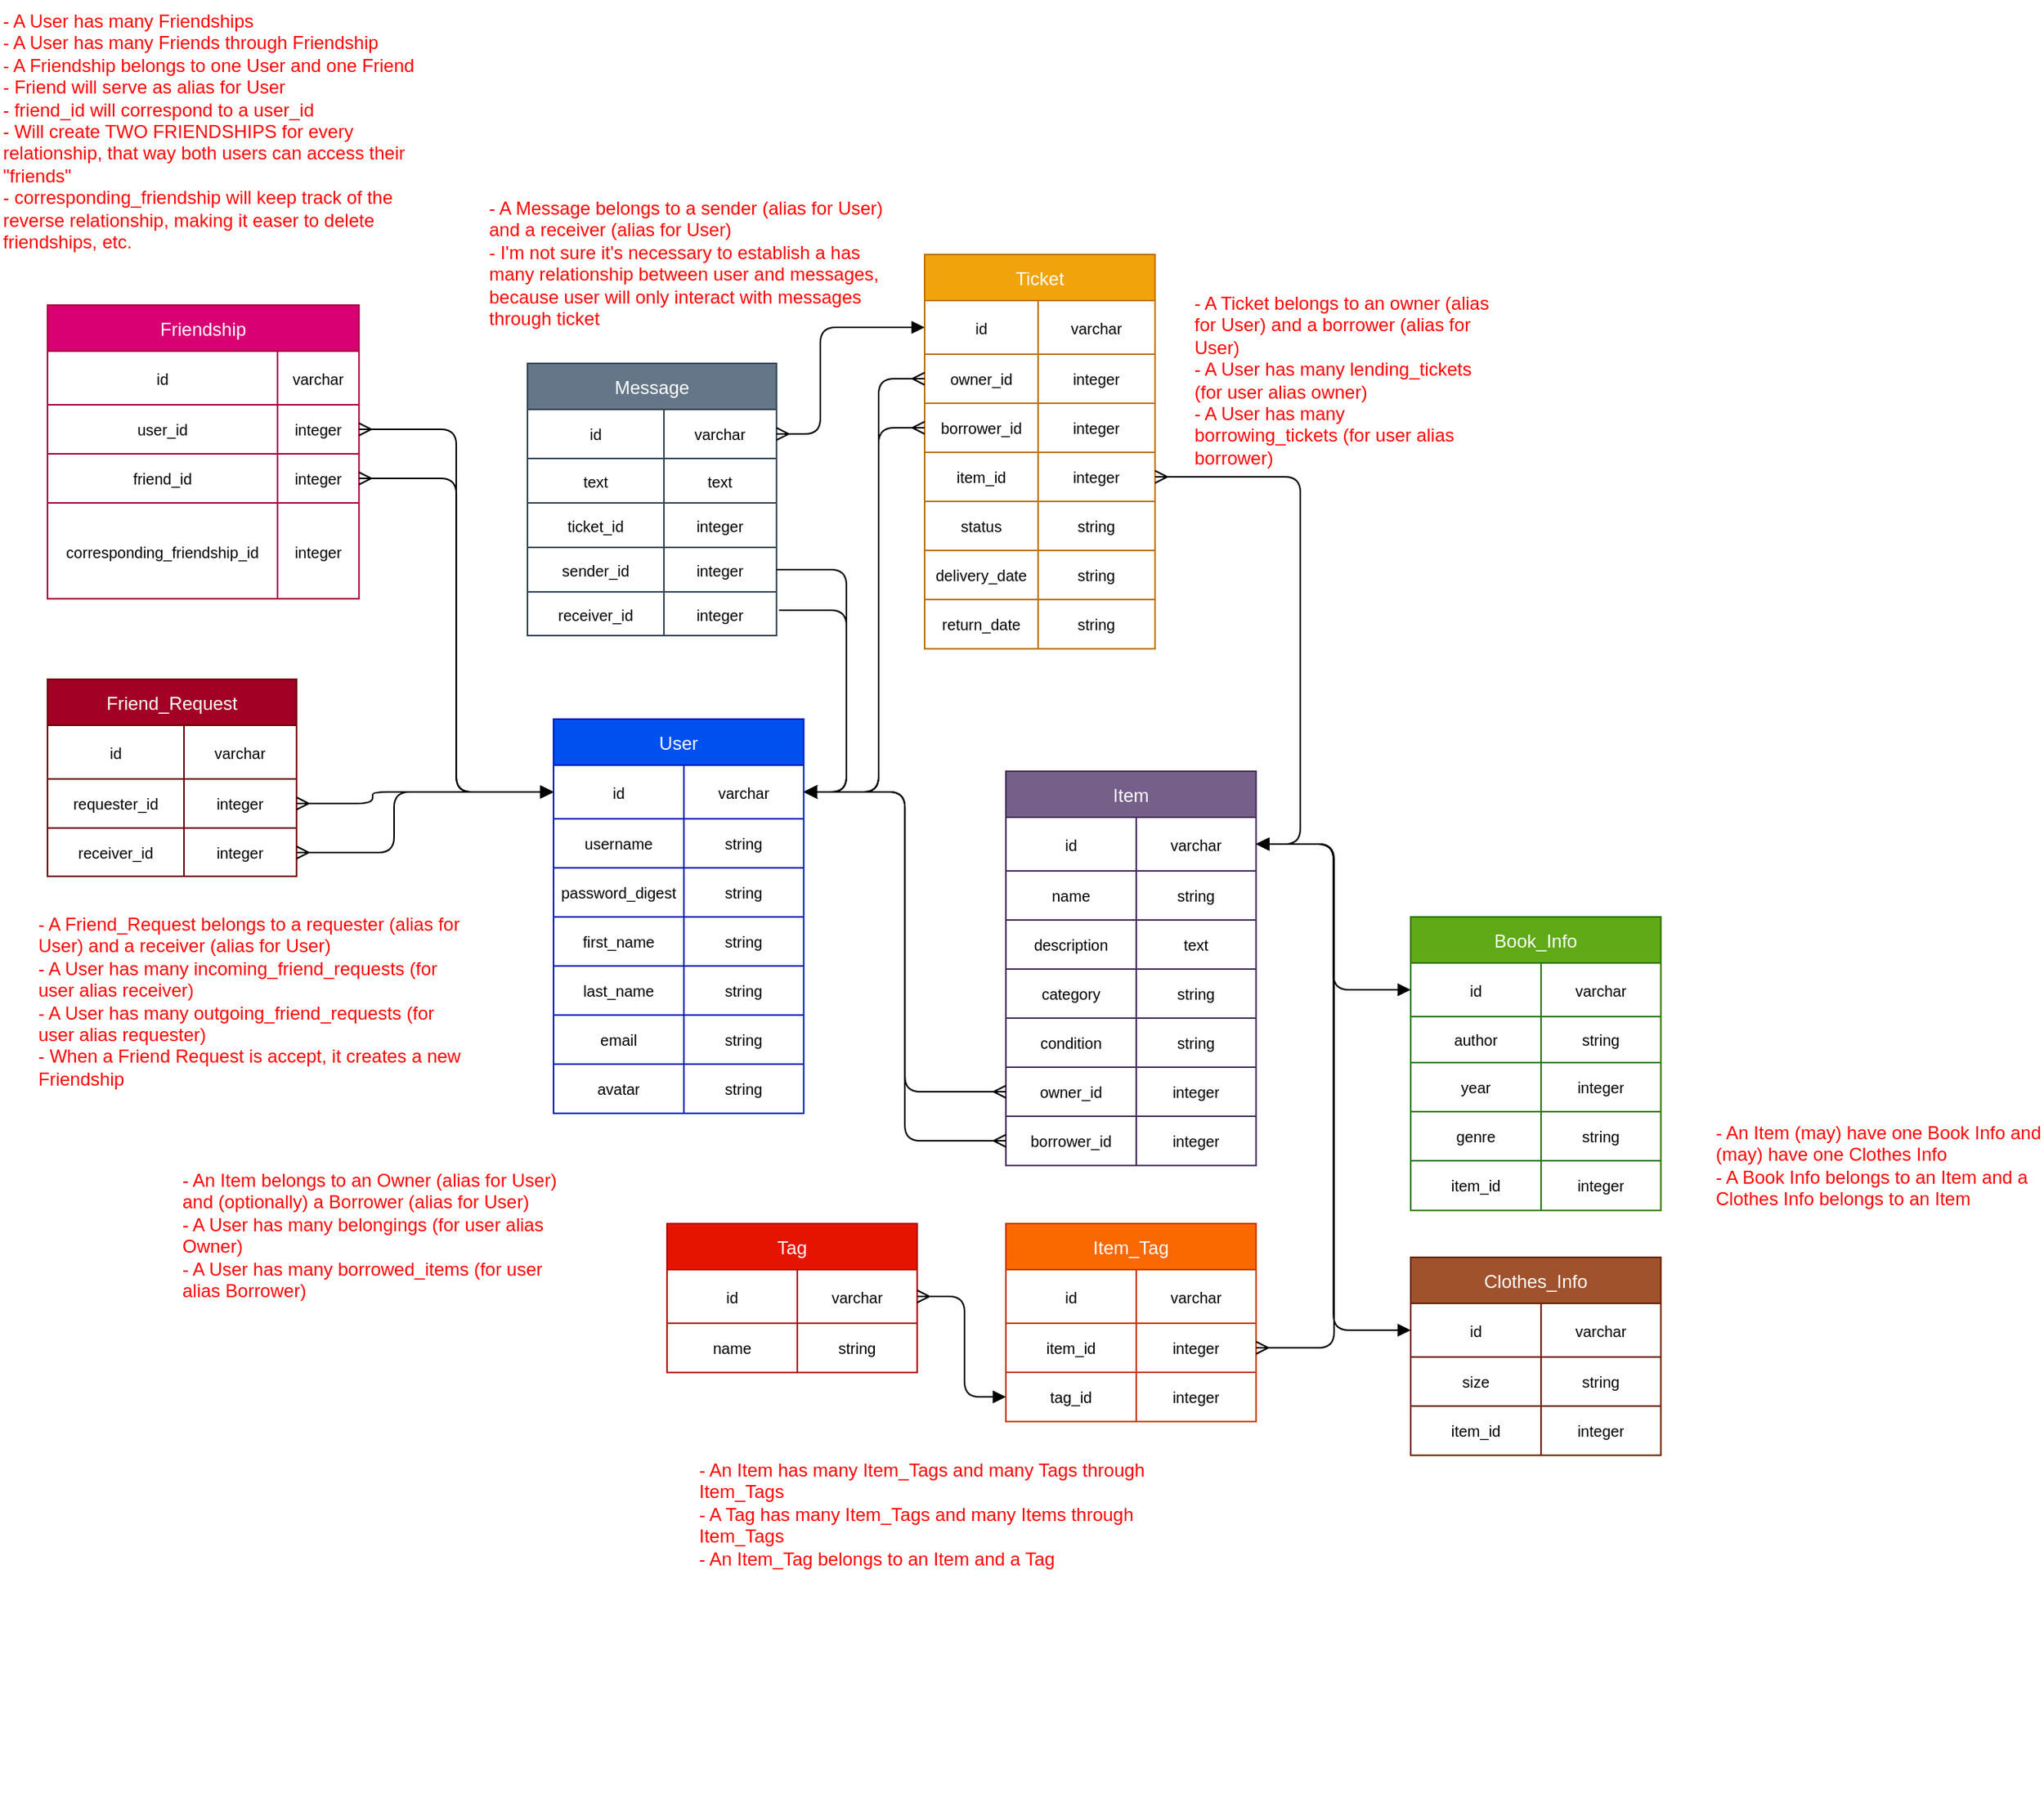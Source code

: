 <mxfile>
    <diagram id="GixmWMwX_nylo4apT2Ep" name="Page-1">
        <mxGraphModel dx="2304" dy="1340" grid="0" gridSize="10" guides="1" tooltips="1" connect="1" arrows="1" fold="1" page="0" pageScale="1" pageWidth="850" pageHeight="1100" background="#ffffff" math="0" shadow="0">
            <root>
                <mxCell id="0"/>
                <mxCell id="1" parent="0"/>
                <mxCell id="2" value="User" style="shape=table;startSize=30;container=1;collapsible=0;childLayout=tableLayout;strokeWidth=1;strokeColor=#001DBC;fillColor=#0050ef;fontColor=#ffffff;" parent="1" vertex="1">
                    <mxGeometry x="-1024" y="-136" width="163.16" height="257.139" as="geometry"/>
                </mxCell>
                <mxCell id="3" value="" style="shape=partialRectangle;collapsible=0;dropTarget=0;pointerEvents=0;fillColor=none;top=0;left=0;bottom=0;right=0;points=[[0,0.5],[1,0.5]];portConstraint=eastwest;" parent="2" vertex="1">
                    <mxGeometry y="30" width="163.16" height="35" as="geometry"/>
                </mxCell>
                <mxCell id="4" value="id" style="shape=partialRectangle;html=1;whiteSpace=wrap;connectable=0;overflow=hidden;fillColor=none;top=0;left=0;bottom=0;right=0;pointerEvents=1;fontColor=#000000;fontSize=10;" parent="3" vertex="1">
                    <mxGeometry width="85" height="35" as="geometry">
                        <mxRectangle width="85" height="35" as="alternateBounds"/>
                    </mxGeometry>
                </mxCell>
                <mxCell id="5" value="varchar" style="shape=partialRectangle;html=1;whiteSpace=wrap;connectable=0;overflow=hidden;fillColor=none;top=0;left=0;bottom=0;right=0;pointerEvents=1;fontColor=#000000;fontSize=10;" parent="3" vertex="1">
                    <mxGeometry x="85" width="78" height="35" as="geometry">
                        <mxRectangle width="78" height="35" as="alternateBounds"/>
                    </mxGeometry>
                </mxCell>
                <mxCell id="6" value="" style="shape=partialRectangle;collapsible=0;dropTarget=0;pointerEvents=0;fillColor=none;top=0;left=0;bottom=0;right=0;points=[[0,0.5],[1,0.5]];portConstraint=eastwest;" parent="2" vertex="1">
                    <mxGeometry y="65" width="163.16" height="32" as="geometry"/>
                </mxCell>
                <mxCell id="7" value="username" style="shape=partialRectangle;html=1;whiteSpace=wrap;connectable=0;overflow=hidden;fillColor=none;top=0;left=0;bottom=0;right=0;pointerEvents=1;fontSize=10;fontColor=#000000;" parent="6" vertex="1">
                    <mxGeometry width="85" height="32" as="geometry">
                        <mxRectangle width="85" height="32" as="alternateBounds"/>
                    </mxGeometry>
                </mxCell>
                <mxCell id="8" value="string" style="shape=partialRectangle;html=1;whiteSpace=wrap;connectable=0;overflow=hidden;fillColor=none;top=0;left=0;bottom=0;right=0;pointerEvents=1;fontSize=10;fontColor=#000000;" parent="6" vertex="1">
                    <mxGeometry x="85" width="78" height="32" as="geometry">
                        <mxRectangle width="78" height="32" as="alternateBounds"/>
                    </mxGeometry>
                </mxCell>
                <mxCell id="9" style="shape=partialRectangle;collapsible=0;dropTarget=0;pointerEvents=0;fillColor=none;top=0;left=0;bottom=0;right=0;points=[[0,0.5],[1,0.5]];portConstraint=eastwest;" parent="2" vertex="1">
                    <mxGeometry y="97" width="163.16" height="32" as="geometry"/>
                </mxCell>
                <mxCell id="10" value="password_digest" style="shape=partialRectangle;html=1;whiteSpace=wrap;connectable=0;overflow=hidden;fillColor=none;top=0;left=0;bottom=0;right=0;pointerEvents=1;fontSize=10;fontColor=#000000;" parent="9" vertex="1">
                    <mxGeometry width="85" height="32" as="geometry">
                        <mxRectangle width="85" height="32" as="alternateBounds"/>
                    </mxGeometry>
                </mxCell>
                <mxCell id="11" value="string" style="shape=partialRectangle;html=1;whiteSpace=wrap;connectable=0;overflow=hidden;fillColor=none;top=0;left=0;bottom=0;right=0;pointerEvents=1;fontSize=10;fontColor=#000000;" parent="9" vertex="1">
                    <mxGeometry x="85" width="78" height="32" as="geometry">
                        <mxRectangle width="78" height="32" as="alternateBounds"/>
                    </mxGeometry>
                </mxCell>
                <mxCell id="12" style="shape=partialRectangle;collapsible=0;dropTarget=0;pointerEvents=0;fillColor=none;top=0;left=0;bottom=0;right=0;points=[[0,0.5],[1,0.5]];portConstraint=eastwest;" parent="2" vertex="1">
                    <mxGeometry y="129" width="163.16" height="32" as="geometry"/>
                </mxCell>
                <mxCell id="13" value="first_name" style="shape=partialRectangle;html=1;whiteSpace=wrap;connectable=0;overflow=hidden;fillColor=none;top=0;left=0;bottom=0;right=0;pointerEvents=1;fontSize=10;fontColor=#000000;" parent="12" vertex="1">
                    <mxGeometry width="85" height="32" as="geometry">
                        <mxRectangle width="85" height="32" as="alternateBounds"/>
                    </mxGeometry>
                </mxCell>
                <mxCell id="14" value="string" style="shape=partialRectangle;html=1;whiteSpace=wrap;connectable=0;overflow=hidden;fillColor=none;top=0;left=0;bottom=0;right=0;pointerEvents=1;fontSize=10;fontColor=#000000;" parent="12" vertex="1">
                    <mxGeometry x="85" width="78" height="32" as="geometry">
                        <mxRectangle width="78" height="32" as="alternateBounds"/>
                    </mxGeometry>
                </mxCell>
                <mxCell id="15" style="shape=partialRectangle;collapsible=0;dropTarget=0;pointerEvents=0;fillColor=none;top=0;left=0;bottom=0;right=0;points=[[0,0.5],[1,0.5]];portConstraint=eastwest;" parent="2" vertex="1">
                    <mxGeometry y="161" width="163.16" height="32" as="geometry"/>
                </mxCell>
                <mxCell id="16" value="last_name" style="shape=partialRectangle;html=1;whiteSpace=wrap;connectable=0;overflow=hidden;fillColor=none;top=0;left=0;bottom=0;right=0;pointerEvents=1;fontSize=10;fontColor=#000000;" parent="15" vertex="1">
                    <mxGeometry width="85" height="32" as="geometry">
                        <mxRectangle width="85" height="32" as="alternateBounds"/>
                    </mxGeometry>
                </mxCell>
                <mxCell id="17" value="string" style="shape=partialRectangle;html=1;whiteSpace=wrap;connectable=0;overflow=hidden;fillColor=none;top=0;left=0;bottom=0;right=0;pointerEvents=1;fontSize=10;fontColor=#000000;" parent="15" vertex="1">
                    <mxGeometry x="85" width="78" height="32" as="geometry">
                        <mxRectangle width="78" height="32" as="alternateBounds"/>
                    </mxGeometry>
                </mxCell>
                <mxCell id="18" style="shape=partialRectangle;collapsible=0;dropTarget=0;pointerEvents=0;fillColor=none;top=0;left=0;bottom=0;right=0;points=[[0,0.5],[1,0.5]];portConstraint=eastwest;" parent="2" vertex="1">
                    <mxGeometry y="193" width="163.16" height="32" as="geometry"/>
                </mxCell>
                <mxCell id="19" value="email" style="shape=partialRectangle;html=1;whiteSpace=wrap;connectable=0;overflow=hidden;fillColor=none;top=0;left=0;bottom=0;right=0;pointerEvents=1;fontSize=10;fontColor=#000000;" parent="18" vertex="1">
                    <mxGeometry width="85" height="32" as="geometry">
                        <mxRectangle width="85" height="32" as="alternateBounds"/>
                    </mxGeometry>
                </mxCell>
                <mxCell id="20" value="string" style="shape=partialRectangle;html=1;whiteSpace=wrap;connectable=0;overflow=hidden;fillColor=none;top=0;left=0;bottom=0;right=0;pointerEvents=1;fontSize=10;fontColor=#000000;" parent="18" vertex="1">
                    <mxGeometry x="85" width="78" height="32" as="geometry">
                        <mxRectangle width="78" height="32" as="alternateBounds"/>
                    </mxGeometry>
                </mxCell>
                <mxCell id="21" style="shape=partialRectangle;collapsible=0;dropTarget=0;pointerEvents=0;fillColor=none;top=0;left=0;bottom=0;right=0;points=[[0,0.5],[1,0.5]];portConstraint=eastwest;" parent="2" vertex="1">
                    <mxGeometry y="225" width="163.16" height="32" as="geometry"/>
                </mxCell>
                <mxCell id="22" value="avatar" style="shape=partialRectangle;html=1;whiteSpace=wrap;connectable=0;overflow=hidden;fillColor=none;top=0;left=0;bottom=0;right=0;pointerEvents=1;fontSize=10;fontColor=#000000;" parent="21" vertex="1">
                    <mxGeometry width="85" height="32" as="geometry">
                        <mxRectangle width="85" height="32" as="alternateBounds"/>
                    </mxGeometry>
                </mxCell>
                <mxCell id="23" value="string" style="shape=partialRectangle;html=1;whiteSpace=wrap;connectable=0;overflow=hidden;fillColor=none;top=0;left=0;bottom=0;right=0;pointerEvents=1;fontSize=10;fontColor=#000000;" parent="21" vertex="1">
                    <mxGeometry x="85" width="78" height="32" as="geometry">
                        <mxRectangle width="78" height="32" as="alternateBounds"/>
                    </mxGeometry>
                </mxCell>
                <mxCell id="30" value="Friendship" style="shape=table;startSize=30;container=1;collapsible=0;childLayout=tableLayout;strokeWidth=1;strokeColor=#A50040;fillColor=#d80073;fontColor=#ffffff;" parent="1" vertex="1">
                    <mxGeometry x="-1354" y="-406" width="203.13" height="191.51" as="geometry"/>
                </mxCell>
                <mxCell id="31" value="" style="shape=partialRectangle;collapsible=0;dropTarget=0;pointerEvents=0;fillColor=none;top=0;left=0;bottom=0;right=0;points=[[0,0.5],[1,0.5]];portConstraint=eastwest;" parent="30" vertex="1">
                    <mxGeometry y="30" width="203.13" height="35" as="geometry"/>
                </mxCell>
                <mxCell id="32" value="id" style="shape=partialRectangle;html=1;whiteSpace=wrap;connectable=0;overflow=hidden;fillColor=none;top=0;left=0;bottom=0;right=0;pointerEvents=1;fontColor=#000000;fontSize=10;" parent="31" vertex="1">
                    <mxGeometry width="150" height="35" as="geometry">
                        <mxRectangle width="150" height="35" as="alternateBounds"/>
                    </mxGeometry>
                </mxCell>
                <mxCell id="33" value="varchar" style="shape=partialRectangle;html=1;whiteSpace=wrap;connectable=0;overflow=hidden;fillColor=none;top=0;left=0;bottom=0;right=0;pointerEvents=1;fontColor=#000000;fontSize=10;" parent="31" vertex="1">
                    <mxGeometry x="150" width="53" height="35" as="geometry">
                        <mxRectangle width="53" height="35" as="alternateBounds"/>
                    </mxGeometry>
                </mxCell>
                <mxCell id="34" value="" style="shape=partialRectangle;collapsible=0;dropTarget=0;pointerEvents=0;fillColor=none;top=0;left=0;bottom=0;right=0;points=[[0,0.5],[1,0.5]];portConstraint=eastwest;" parent="30" vertex="1">
                    <mxGeometry y="65" width="203.13" height="32" as="geometry"/>
                </mxCell>
                <mxCell id="35" value="user_id" style="shape=partialRectangle;html=1;whiteSpace=wrap;connectable=0;overflow=hidden;fillColor=none;top=0;left=0;bottom=0;right=0;pointerEvents=1;fontSize=10;fontColor=#000000;" parent="34" vertex="1">
                    <mxGeometry width="150" height="32" as="geometry">
                        <mxRectangle width="150" height="32" as="alternateBounds"/>
                    </mxGeometry>
                </mxCell>
                <mxCell id="36" value="integer" style="shape=partialRectangle;html=1;whiteSpace=wrap;connectable=0;overflow=hidden;fillColor=none;top=0;left=0;bottom=0;right=0;pointerEvents=1;fontSize=10;fontColor=#000000;" parent="34" vertex="1">
                    <mxGeometry x="150" width="53" height="32" as="geometry">
                        <mxRectangle width="53" height="32" as="alternateBounds"/>
                    </mxGeometry>
                </mxCell>
                <mxCell id="37" style="shape=partialRectangle;collapsible=0;dropTarget=0;pointerEvents=0;fillColor=none;top=0;left=0;bottom=0;right=0;points=[[0,0.5],[1,0.5]];portConstraint=eastwest;" parent="30" vertex="1">
                    <mxGeometry y="97" width="203.13" height="32" as="geometry"/>
                </mxCell>
                <mxCell id="38" value="friend_id" style="shape=partialRectangle;html=1;whiteSpace=wrap;connectable=0;overflow=hidden;fillColor=none;top=0;left=0;bottom=0;right=0;pointerEvents=1;fontSize=10;fontColor=#000000;" parent="37" vertex="1">
                    <mxGeometry width="150" height="32" as="geometry">
                        <mxRectangle width="150" height="32" as="alternateBounds"/>
                    </mxGeometry>
                </mxCell>
                <mxCell id="39" value="integer" style="shape=partialRectangle;html=1;whiteSpace=wrap;connectable=0;overflow=hidden;fillColor=none;top=0;left=0;bottom=0;right=0;pointerEvents=1;fontSize=10;fontColor=#000000;" parent="37" vertex="1">
                    <mxGeometry x="150" width="53" height="32" as="geometry">
                        <mxRectangle width="53" height="32" as="alternateBounds"/>
                    </mxGeometry>
                </mxCell>
                <mxCell id="40" style="shape=partialRectangle;collapsible=0;dropTarget=0;pointerEvents=0;fillColor=none;top=0;left=0;bottom=0;right=0;points=[[0,0.5],[1,0.5]];portConstraint=eastwest;" parent="30" vertex="1">
                    <mxGeometry y="129" width="203.13" height="63" as="geometry"/>
                </mxCell>
                <mxCell id="41" value="corresponding_friendship_id" style="shape=partialRectangle;html=1;whiteSpace=wrap;connectable=0;overflow=hidden;fillColor=none;top=0;left=0;bottom=0;right=0;pointerEvents=1;fontSize=10;fontColor=#000000;" parent="40" vertex="1">
                    <mxGeometry width="150" height="63" as="geometry">
                        <mxRectangle width="150" height="63" as="alternateBounds"/>
                    </mxGeometry>
                </mxCell>
                <mxCell id="42" value="integer" style="shape=partialRectangle;html=1;whiteSpace=wrap;connectable=0;overflow=hidden;fillColor=none;top=0;left=0;bottom=0;right=0;pointerEvents=1;fontSize=10;fontColor=#000000;" parent="40" vertex="1">
                    <mxGeometry x="150" width="53" height="63" as="geometry">
                        <mxRectangle width="53" height="63" as="alternateBounds"/>
                    </mxGeometry>
                </mxCell>
                <mxCell id="52" style="edgeStyle=orthogonalEdgeStyle;html=1;exitX=0;exitY=0.5;exitDx=0;exitDy=0;entryX=1;entryY=0.5;entryDx=0;entryDy=0;strokeColor=#000000;startArrow=block;startFill=1;endArrow=ERmany;endFill=0;" parent="1" source="3" target="34" edge="1">
                    <mxGeometry relative="1" as="geometry"/>
                </mxCell>
                <mxCell id="53" style="edgeStyle=orthogonalEdgeStyle;html=1;exitX=0;exitY=0.5;exitDx=0;exitDy=0;entryX=1;entryY=0.5;entryDx=0;entryDy=0;startArrow=block;startFill=1;endArrow=ERmany;endFill=0;strokeColor=#000000;" parent="1" source="3" target="37" edge="1">
                    <mxGeometry relative="1" as="geometry"/>
                </mxCell>
                <mxCell id="55" value="- A User has many Friendships&lt;br&gt;- A User has many Friends through Friendship&lt;br&gt;- A Friendship belongs to one User and one Friend&lt;br&gt;- Friend will serve as alias for User&lt;br&gt;- friend_id will correspond to a user_id&lt;br&gt;- Will create TWO FRIENDSHIPS for every relationship, that way both users can access their &quot;friends&quot;&lt;br&gt;- corresponding_friendship will keep track of the reverse relationship, making it easer to delete friendships, etc." style="text;html=1;strokeColor=none;fillColor=none;align=left;verticalAlign=top;whiteSpace=wrap;rounded=0;fontColor=#FF0000;" parent="1" vertex="1">
                    <mxGeometry x="-1385" y="-605" width="284" height="186.75" as="geometry"/>
                </mxCell>
                <mxCell id="56" value="Friend_Request" style="shape=table;startSize=30;container=1;collapsible=0;childLayout=tableLayout;strokeWidth=1;strokeColor=#6F0000;fillColor=#a20025;fontColor=#ffffff;" parent="1" vertex="1">
                    <mxGeometry x="-1354" y="-162" width="162.391" height="128.51" as="geometry"/>
                </mxCell>
                <mxCell id="57" value="" style="shape=partialRectangle;collapsible=0;dropTarget=0;pointerEvents=0;fillColor=none;top=0;left=0;bottom=0;right=0;points=[[0,0.5],[1,0.5]];portConstraint=eastwest;" parent="56" vertex="1">
                    <mxGeometry y="30" width="162.391" height="35" as="geometry"/>
                </mxCell>
                <mxCell id="58" value="id" style="shape=partialRectangle;html=1;whiteSpace=wrap;connectable=0;overflow=hidden;fillColor=none;top=0;left=0;bottom=0;right=0;pointerEvents=1;fontColor=#000000;fontSize=10;" parent="57" vertex="1">
                    <mxGeometry width="89" height="35" as="geometry">
                        <mxRectangle width="89" height="35" as="alternateBounds"/>
                    </mxGeometry>
                </mxCell>
                <mxCell id="59" value="varchar" style="shape=partialRectangle;html=1;whiteSpace=wrap;connectable=0;overflow=hidden;fillColor=none;top=0;left=0;bottom=0;right=0;pointerEvents=1;fontColor=#000000;fontSize=10;" parent="57" vertex="1">
                    <mxGeometry x="89" width="73" height="35" as="geometry">
                        <mxRectangle width="73" height="35" as="alternateBounds"/>
                    </mxGeometry>
                </mxCell>
                <mxCell id="60" value="" style="shape=partialRectangle;collapsible=0;dropTarget=0;pointerEvents=0;fillColor=none;top=0;left=0;bottom=0;right=0;points=[[0,0.5],[1,0.5]];portConstraint=eastwest;" parent="56" vertex="1">
                    <mxGeometry y="65" width="162.391" height="32" as="geometry"/>
                </mxCell>
                <mxCell id="61" value="requester_id" style="shape=partialRectangle;html=1;whiteSpace=wrap;connectable=0;overflow=hidden;fillColor=none;top=0;left=0;bottom=0;right=0;pointerEvents=1;fontSize=10;fontColor=#000000;" parent="60" vertex="1">
                    <mxGeometry width="89" height="32" as="geometry">
                        <mxRectangle width="89" height="32" as="alternateBounds"/>
                    </mxGeometry>
                </mxCell>
                <mxCell id="62" value="integer" style="shape=partialRectangle;html=1;whiteSpace=wrap;connectable=0;overflow=hidden;fillColor=none;top=0;left=0;bottom=0;right=0;pointerEvents=1;fontSize=10;fontColor=#000000;" parent="60" vertex="1">
                    <mxGeometry x="89" width="73" height="32" as="geometry">
                        <mxRectangle width="73" height="32" as="alternateBounds"/>
                    </mxGeometry>
                </mxCell>
                <mxCell id="63" style="shape=partialRectangle;collapsible=0;dropTarget=0;pointerEvents=0;fillColor=none;top=0;left=0;bottom=0;right=0;points=[[0,0.5],[1,0.5]];portConstraint=eastwest;" parent="56" vertex="1">
                    <mxGeometry y="97" width="162.391" height="32" as="geometry"/>
                </mxCell>
                <mxCell id="64" value="receiver_id" style="shape=partialRectangle;html=1;whiteSpace=wrap;connectable=0;overflow=hidden;fillColor=none;top=0;left=0;bottom=0;right=0;pointerEvents=1;fontSize=10;fontColor=#000000;" parent="63" vertex="1">
                    <mxGeometry width="89" height="32" as="geometry">
                        <mxRectangle width="89" height="32" as="alternateBounds"/>
                    </mxGeometry>
                </mxCell>
                <mxCell id="65" value="integer" style="shape=partialRectangle;html=1;whiteSpace=wrap;connectable=0;overflow=hidden;fillColor=none;top=0;left=0;bottom=0;right=0;pointerEvents=1;fontSize=10;fontColor=#000000;" parent="63" vertex="1">
                    <mxGeometry x="89" width="73" height="32" as="geometry">
                        <mxRectangle width="73" height="32" as="alternateBounds"/>
                    </mxGeometry>
                </mxCell>
                <mxCell id="75" style="edgeStyle=orthogonalEdgeStyle;html=1;exitX=1;exitY=0.5;exitDx=0;exitDy=0;entryX=0;entryY=0.5;entryDx=0;entryDy=0;strokeColor=#000000;endArrow=block;endFill=1;startArrow=ERmany;startFill=0;" parent="1" source="60" target="3" edge="1">
                    <mxGeometry relative="1" as="geometry">
                        <Array as="points">
                            <mxPoint x="-1142" y="-81"/>
                            <mxPoint x="-1142" y="-88"/>
                        </Array>
                    </mxGeometry>
                </mxCell>
                <mxCell id="76" style="edgeStyle=orthogonalEdgeStyle;html=1;exitX=1;exitY=0.5;exitDx=0;exitDy=0;entryX=0;entryY=0.5;entryDx=0;entryDy=0;startArrow=ERmany;startFill=0;endArrow=block;endFill=1;strokeColor=#000000;" parent="1" source="63" target="3" edge="1">
                    <mxGeometry relative="1" as="geometry">
                        <Array as="points">
                            <mxPoint x="-1128" y="-49"/>
                            <mxPoint x="-1128" y="-88"/>
                        </Array>
                    </mxGeometry>
                </mxCell>
                <mxCell id="77" value="- A Friend_Request belongs to a requester (alias for User) and a receiver (alias for User)&lt;br&gt;- A User has many incoming_friend_requests (for user alias receiver)&lt;br&gt;- A User has many outgoing_friend_requests (for user alias requester)&lt;br&gt;- When a Friend Request is accept, it creates a new Friendship" style="text;html=1;strokeColor=none;fillColor=none;align=left;verticalAlign=top;whiteSpace=wrap;rounded=0;fontColor=#FF0000;" parent="1" vertex="1">
                    <mxGeometry x="-1362" y="-16" width="284" height="132" as="geometry"/>
                </mxCell>
                <mxCell id="78" value="Item" style="shape=table;startSize=30;container=1;collapsible=0;childLayout=tableLayout;strokeWidth=1;strokeColor=#432D57;fillColor=#76608a;fontColor=#ffffff;" parent="1" vertex="1">
                    <mxGeometry x="-729" y="-102" width="163.16" height="257.139" as="geometry"/>
                </mxCell>
                <mxCell id="79" value="" style="shape=partialRectangle;collapsible=0;dropTarget=0;pointerEvents=0;fillColor=none;top=0;left=0;bottom=0;right=0;points=[[0,0.5],[1,0.5]];portConstraint=eastwest;" parent="78" vertex="1">
                    <mxGeometry y="30" width="163.16" height="35" as="geometry"/>
                </mxCell>
                <mxCell id="80" value="id" style="shape=partialRectangle;html=1;whiteSpace=wrap;connectable=0;overflow=hidden;fillColor=none;top=0;left=0;bottom=0;right=0;pointerEvents=1;fontColor=#000000;fontSize=10;" parent="79" vertex="1">
                    <mxGeometry width="85" height="35" as="geometry">
                        <mxRectangle width="85" height="35" as="alternateBounds"/>
                    </mxGeometry>
                </mxCell>
                <mxCell id="81" value="varchar" style="shape=partialRectangle;html=1;whiteSpace=wrap;connectable=0;overflow=hidden;fillColor=none;top=0;left=0;bottom=0;right=0;pointerEvents=1;fontColor=#000000;fontSize=10;" parent="79" vertex="1">
                    <mxGeometry x="85" width="78" height="35" as="geometry">
                        <mxRectangle width="78" height="35" as="alternateBounds"/>
                    </mxGeometry>
                </mxCell>
                <mxCell id="82" value="" style="shape=partialRectangle;collapsible=0;dropTarget=0;pointerEvents=0;fillColor=none;top=0;left=0;bottom=0;right=0;points=[[0,0.5],[1,0.5]];portConstraint=eastwest;" parent="78" vertex="1">
                    <mxGeometry y="65" width="163.16" height="32" as="geometry"/>
                </mxCell>
                <mxCell id="83" value="name" style="shape=partialRectangle;html=1;whiteSpace=wrap;connectable=0;overflow=hidden;fillColor=none;top=0;left=0;bottom=0;right=0;pointerEvents=1;fontSize=10;fontColor=#000000;" parent="82" vertex="1">
                    <mxGeometry width="85" height="32" as="geometry">
                        <mxRectangle width="85" height="32" as="alternateBounds"/>
                    </mxGeometry>
                </mxCell>
                <mxCell id="84" value="string" style="shape=partialRectangle;html=1;whiteSpace=wrap;connectable=0;overflow=hidden;fillColor=none;top=0;left=0;bottom=0;right=0;pointerEvents=1;fontSize=10;fontColor=#000000;" parent="82" vertex="1">
                    <mxGeometry x="85" width="78" height="32" as="geometry">
                        <mxRectangle width="78" height="32" as="alternateBounds"/>
                    </mxGeometry>
                </mxCell>
                <mxCell id="85" style="shape=partialRectangle;collapsible=0;dropTarget=0;pointerEvents=0;fillColor=none;top=0;left=0;bottom=0;right=0;points=[[0,0.5],[1,0.5]];portConstraint=eastwest;" parent="78" vertex="1">
                    <mxGeometry y="97" width="163.16" height="32" as="geometry"/>
                </mxCell>
                <mxCell id="86" value="description" style="shape=partialRectangle;html=1;whiteSpace=wrap;connectable=0;overflow=hidden;fillColor=none;top=0;left=0;bottom=0;right=0;pointerEvents=1;fontSize=10;fontColor=#000000;" parent="85" vertex="1">
                    <mxGeometry width="85" height="32" as="geometry">
                        <mxRectangle width="85" height="32" as="alternateBounds"/>
                    </mxGeometry>
                </mxCell>
                <mxCell id="87" value="text" style="shape=partialRectangle;html=1;whiteSpace=wrap;connectable=0;overflow=hidden;fillColor=none;top=0;left=0;bottom=0;right=0;pointerEvents=1;fontSize=10;fontColor=#000000;" parent="85" vertex="1">
                    <mxGeometry x="85" width="78" height="32" as="geometry">
                        <mxRectangle width="78" height="32" as="alternateBounds"/>
                    </mxGeometry>
                </mxCell>
                <mxCell id="88" style="shape=partialRectangle;collapsible=0;dropTarget=0;pointerEvents=0;fillColor=none;top=0;left=0;bottom=0;right=0;points=[[0,0.5],[1,0.5]];portConstraint=eastwest;" parent="78" vertex="1">
                    <mxGeometry y="129" width="163.16" height="32" as="geometry"/>
                </mxCell>
                <mxCell id="89" value="category" style="shape=partialRectangle;html=1;whiteSpace=wrap;connectable=0;overflow=hidden;fillColor=none;top=0;left=0;bottom=0;right=0;pointerEvents=1;fontSize=10;fontColor=#000000;" parent="88" vertex="1">
                    <mxGeometry width="85" height="32" as="geometry">
                        <mxRectangle width="85" height="32" as="alternateBounds"/>
                    </mxGeometry>
                </mxCell>
                <mxCell id="90" value="string" style="shape=partialRectangle;html=1;whiteSpace=wrap;connectable=0;overflow=hidden;fillColor=none;top=0;left=0;bottom=0;right=0;pointerEvents=1;fontSize=10;fontColor=#000000;" parent="88" vertex="1">
                    <mxGeometry x="85" width="78" height="32" as="geometry">
                        <mxRectangle width="78" height="32" as="alternateBounds"/>
                    </mxGeometry>
                </mxCell>
                <mxCell id="91" style="shape=partialRectangle;collapsible=0;dropTarget=0;pointerEvents=0;fillColor=none;top=0;left=0;bottom=0;right=0;points=[[0,0.5],[1,0.5]];portConstraint=eastwest;" parent="78" vertex="1">
                    <mxGeometry y="161" width="163.16" height="32" as="geometry"/>
                </mxCell>
                <mxCell id="92" value="condition" style="shape=partialRectangle;html=1;whiteSpace=wrap;connectable=0;overflow=hidden;fillColor=none;top=0;left=0;bottom=0;right=0;pointerEvents=1;fontSize=10;fontColor=#000000;" parent="91" vertex="1">
                    <mxGeometry width="85" height="32" as="geometry">
                        <mxRectangle width="85" height="32" as="alternateBounds"/>
                    </mxGeometry>
                </mxCell>
                <mxCell id="93" value="string" style="shape=partialRectangle;html=1;whiteSpace=wrap;connectable=0;overflow=hidden;fillColor=none;top=0;left=0;bottom=0;right=0;pointerEvents=1;fontSize=10;fontColor=#000000;" parent="91" vertex="1">
                    <mxGeometry x="85" width="78" height="32" as="geometry">
                        <mxRectangle width="78" height="32" as="alternateBounds"/>
                    </mxGeometry>
                </mxCell>
                <mxCell id="94" style="shape=partialRectangle;collapsible=0;dropTarget=0;pointerEvents=0;fillColor=none;top=0;left=0;bottom=0;right=0;points=[[0,0.5],[1,0.5]];portConstraint=eastwest;" parent="78" vertex="1">
                    <mxGeometry y="193" width="163.16" height="32" as="geometry"/>
                </mxCell>
                <mxCell id="95" value="owner_id" style="shape=partialRectangle;html=1;whiteSpace=wrap;connectable=0;overflow=hidden;fillColor=none;top=0;left=0;bottom=0;right=0;pointerEvents=1;fontSize=10;fontColor=#000000;" parent="94" vertex="1">
                    <mxGeometry width="85" height="32" as="geometry">
                        <mxRectangle width="85" height="32" as="alternateBounds"/>
                    </mxGeometry>
                </mxCell>
                <mxCell id="96" value="integer" style="shape=partialRectangle;html=1;whiteSpace=wrap;connectable=0;overflow=hidden;fillColor=none;top=0;left=0;bottom=0;right=0;pointerEvents=1;fontSize=10;fontColor=#000000;" parent="94" vertex="1">
                    <mxGeometry x="85" width="78" height="32" as="geometry">
                        <mxRectangle width="78" height="32" as="alternateBounds"/>
                    </mxGeometry>
                </mxCell>
                <mxCell id="97" style="shape=partialRectangle;collapsible=0;dropTarget=0;pointerEvents=0;fillColor=none;top=0;left=0;bottom=0;right=0;points=[[0,0.5],[1,0.5]];portConstraint=eastwest;" parent="78" vertex="1">
                    <mxGeometry y="225" width="163.16" height="32" as="geometry"/>
                </mxCell>
                <mxCell id="98" value="borrower_id" style="shape=partialRectangle;html=1;whiteSpace=wrap;connectable=0;overflow=hidden;fillColor=none;top=0;left=0;bottom=0;right=0;pointerEvents=1;fontSize=10;fontColor=#000000;" parent="97" vertex="1">
                    <mxGeometry width="85" height="32" as="geometry">
                        <mxRectangle width="85" height="32" as="alternateBounds"/>
                    </mxGeometry>
                </mxCell>
                <mxCell id="99" value="integer" style="shape=partialRectangle;html=1;whiteSpace=wrap;connectable=0;overflow=hidden;fillColor=none;top=0;left=0;bottom=0;right=0;pointerEvents=1;fontSize=10;fontColor=#000000;" parent="97" vertex="1">
                    <mxGeometry x="85" width="78" height="32" as="geometry">
                        <mxRectangle width="78" height="32" as="alternateBounds"/>
                    </mxGeometry>
                </mxCell>
                <mxCell id="100" style="edgeStyle=orthogonalEdgeStyle;html=1;exitX=1;exitY=0.5;exitDx=0;exitDy=0;entryX=0;entryY=0.5;entryDx=0;entryDy=0;startArrow=block;startFill=1;endArrow=ERmany;endFill=0;strokeColor=#000000;" parent="1" source="3" target="94" edge="1">
                    <mxGeometry relative="1" as="geometry">
                        <mxPoint x="-710.12" y="-162.03" as="sourcePoint"/>
                        <mxPoint x="-836.99" y="-366.53" as="targetPoint"/>
                    </mxGeometry>
                </mxCell>
                <mxCell id="101" style="edgeStyle=orthogonalEdgeStyle;html=1;exitX=1;exitY=0.5;exitDx=0;exitDy=0;entryX=0;entryY=0.5;entryDx=0;entryDy=0;startArrow=block;startFill=1;endArrow=ERmany;endFill=0;strokeColor=#000000;" parent="1" source="3" target="97" edge="1">
                    <mxGeometry relative="1" as="geometry">
                        <mxPoint x="-850.84" y="-78.5" as="sourcePoint"/>
                        <mxPoint x="-708" y="83.0" as="targetPoint"/>
                    </mxGeometry>
                </mxCell>
                <mxCell id="102" value="- An Item belongs to an Owner (alias for User) and (optionally) a Borrower (alias for User)&lt;br&gt;- A User has many belongings (for user alias Owner)&lt;br&gt;- A User has many borrowed_items (for user alias Borrower)" style="text;html=1;strokeColor=none;fillColor=none;align=left;verticalAlign=top;whiteSpace=wrap;rounded=0;fontColor=#FF0000;" parent="1" vertex="1">
                    <mxGeometry x="-1268" y="151" width="260" height="118" as="geometry"/>
                </mxCell>
                <mxCell id="103" value="Book_Info" style="shape=table;startSize=30;container=1;collapsible=0;childLayout=tableLayout;strokeWidth=1;strokeColor=#2D7600;fillColor=#60a917;fontColor=#ffffff;" parent="1" vertex="1">
                    <mxGeometry x="-465" y="-7" width="163.16" height="191.379" as="geometry"/>
                </mxCell>
                <mxCell id="104" value="" style="shape=partialRectangle;collapsible=0;dropTarget=0;pointerEvents=0;fillColor=none;top=0;left=0;bottom=0;right=0;points=[[0,0.5],[1,0.5]];portConstraint=eastwest;" parent="103" vertex="1">
                    <mxGeometry y="30" width="163.16" height="35" as="geometry"/>
                </mxCell>
                <mxCell id="105" value="id" style="shape=partialRectangle;html=1;whiteSpace=wrap;connectable=0;overflow=hidden;fillColor=none;top=0;left=0;bottom=0;right=0;pointerEvents=1;fontColor=#000000;fontSize=10;" parent="104" vertex="1">
                    <mxGeometry width="85" height="35" as="geometry">
                        <mxRectangle width="85" height="35" as="alternateBounds"/>
                    </mxGeometry>
                </mxCell>
                <mxCell id="106" value="varchar" style="shape=partialRectangle;html=1;whiteSpace=wrap;connectable=0;overflow=hidden;fillColor=none;top=0;left=0;bottom=0;right=0;pointerEvents=1;fontColor=#000000;fontSize=10;" parent="104" vertex="1">
                    <mxGeometry x="85" width="78" height="35" as="geometry">
                        <mxRectangle width="78" height="35" as="alternateBounds"/>
                    </mxGeometry>
                </mxCell>
                <mxCell id="107" value="" style="shape=partialRectangle;collapsible=0;dropTarget=0;pointerEvents=0;fillColor=none;top=0;left=0;bottom=0;right=0;points=[[0,0.5],[1,0.5]];portConstraint=eastwest;" parent="103" vertex="1">
                    <mxGeometry y="65" width="163.16" height="30" as="geometry"/>
                </mxCell>
                <mxCell id="108" value="author" style="shape=partialRectangle;html=1;whiteSpace=wrap;connectable=0;overflow=hidden;fillColor=none;top=0;left=0;bottom=0;right=0;pointerEvents=1;fontSize=10;fontColor=#000000;" parent="107" vertex="1">
                    <mxGeometry width="85" height="30" as="geometry">
                        <mxRectangle width="85" height="30" as="alternateBounds"/>
                    </mxGeometry>
                </mxCell>
                <mxCell id="109" value="string" style="shape=partialRectangle;html=1;whiteSpace=wrap;connectable=0;overflow=hidden;fillColor=none;top=0;left=0;bottom=0;right=0;pointerEvents=1;fontSize=10;fontColor=#000000;" parent="107" vertex="1">
                    <mxGeometry x="85" width="78" height="30" as="geometry">
                        <mxRectangle width="78" height="30" as="alternateBounds"/>
                    </mxGeometry>
                </mxCell>
                <mxCell id="110" style="shape=partialRectangle;collapsible=0;dropTarget=0;pointerEvents=0;fillColor=none;top=0;left=0;bottom=0;right=0;points=[[0,0.5],[1,0.5]];portConstraint=eastwest;" parent="103" vertex="1">
                    <mxGeometry y="95" width="163.16" height="32" as="geometry"/>
                </mxCell>
                <mxCell id="111" value="year" style="shape=partialRectangle;html=1;whiteSpace=wrap;connectable=0;overflow=hidden;fillColor=none;top=0;left=0;bottom=0;right=0;pointerEvents=1;fontSize=10;fontColor=#000000;" parent="110" vertex="1">
                    <mxGeometry width="85" height="32" as="geometry">
                        <mxRectangle width="85" height="32" as="alternateBounds"/>
                    </mxGeometry>
                </mxCell>
                <mxCell id="112" value="integer" style="shape=partialRectangle;html=1;whiteSpace=wrap;connectable=0;overflow=hidden;fillColor=none;top=0;left=0;bottom=0;right=0;pointerEvents=1;fontSize=10;fontColor=#000000;" parent="110" vertex="1">
                    <mxGeometry x="85" width="78" height="32" as="geometry">
                        <mxRectangle width="78" height="32" as="alternateBounds"/>
                    </mxGeometry>
                </mxCell>
                <mxCell id="113" style="shape=partialRectangle;collapsible=0;dropTarget=0;pointerEvents=0;fillColor=none;top=0;left=0;bottom=0;right=0;points=[[0,0.5],[1,0.5]];portConstraint=eastwest;" parent="103" vertex="1">
                    <mxGeometry y="127" width="163.16" height="32" as="geometry"/>
                </mxCell>
                <mxCell id="114" value="genre" style="shape=partialRectangle;html=1;whiteSpace=wrap;connectable=0;overflow=hidden;fillColor=none;top=0;left=0;bottom=0;right=0;pointerEvents=1;fontSize=10;fontColor=#000000;" parent="113" vertex="1">
                    <mxGeometry width="85" height="32" as="geometry">
                        <mxRectangle width="85" height="32" as="alternateBounds"/>
                    </mxGeometry>
                </mxCell>
                <mxCell id="115" value="string" style="shape=partialRectangle;html=1;whiteSpace=wrap;connectable=0;overflow=hidden;fillColor=none;top=0;left=0;bottom=0;right=0;pointerEvents=1;fontSize=10;fontColor=#000000;" parent="113" vertex="1">
                    <mxGeometry x="85" width="78" height="32" as="geometry">
                        <mxRectangle width="78" height="32" as="alternateBounds"/>
                    </mxGeometry>
                </mxCell>
                <mxCell id="116" style="shape=partialRectangle;collapsible=0;dropTarget=0;pointerEvents=0;fillColor=none;top=0;left=0;bottom=0;right=0;points=[[0,0.5],[1,0.5]];portConstraint=eastwest;" parent="103" vertex="1">
                    <mxGeometry y="159" width="163.16" height="32" as="geometry"/>
                </mxCell>
                <mxCell id="117" value="item_id" style="shape=partialRectangle;html=1;whiteSpace=wrap;connectable=0;overflow=hidden;fillColor=none;top=0;left=0;bottom=0;right=0;pointerEvents=1;fontSize=10;fontColor=#000000;" parent="116" vertex="1">
                    <mxGeometry width="85" height="32" as="geometry">
                        <mxRectangle width="85" height="32" as="alternateBounds"/>
                    </mxGeometry>
                </mxCell>
                <mxCell id="118" value="integer" style="shape=partialRectangle;html=1;whiteSpace=wrap;connectable=0;overflow=hidden;fillColor=none;top=0;left=0;bottom=0;right=0;pointerEvents=1;fontSize=10;fontColor=#000000;" parent="116" vertex="1">
                    <mxGeometry x="85" width="78" height="32" as="geometry">
                        <mxRectangle width="78" height="32" as="alternateBounds"/>
                    </mxGeometry>
                </mxCell>
                <mxCell id="126" value="Clothes_Info" style="shape=table;startSize=30;container=1;collapsible=0;childLayout=tableLayout;strokeWidth=1;strokeColor=#6D1F00;fillColor=#a0522d;fontColor=#ffffff;" parent="1" vertex="1">
                    <mxGeometry x="-465" y="215" width="163.16" height="129.139" as="geometry"/>
                </mxCell>
                <mxCell id="127" value="" style="shape=partialRectangle;collapsible=0;dropTarget=0;pointerEvents=0;fillColor=none;top=0;left=0;bottom=0;right=0;points=[[0,0.5],[1,0.5]];portConstraint=eastwest;" parent="126" vertex="1">
                    <mxGeometry y="30" width="163.16" height="35" as="geometry"/>
                </mxCell>
                <mxCell id="128" value="id" style="shape=partialRectangle;html=1;whiteSpace=wrap;connectable=0;overflow=hidden;fillColor=none;top=0;left=0;bottom=0;right=0;pointerEvents=1;fontColor=#000000;fontSize=10;" parent="127" vertex="1">
                    <mxGeometry width="85" height="35" as="geometry">
                        <mxRectangle width="85" height="35" as="alternateBounds"/>
                    </mxGeometry>
                </mxCell>
                <mxCell id="129" value="varchar" style="shape=partialRectangle;html=1;whiteSpace=wrap;connectable=0;overflow=hidden;fillColor=none;top=0;left=0;bottom=0;right=0;pointerEvents=1;fontColor=#000000;fontSize=10;" parent="127" vertex="1">
                    <mxGeometry x="85" width="78" height="35" as="geometry">
                        <mxRectangle width="78" height="35" as="alternateBounds"/>
                    </mxGeometry>
                </mxCell>
                <mxCell id="130" value="" style="shape=partialRectangle;collapsible=0;dropTarget=0;pointerEvents=0;fillColor=none;top=0;left=0;bottom=0;right=0;points=[[0,0.5],[1,0.5]];portConstraint=eastwest;" parent="126" vertex="1">
                    <mxGeometry y="65" width="163.16" height="32" as="geometry"/>
                </mxCell>
                <mxCell id="131" value="size" style="shape=partialRectangle;html=1;whiteSpace=wrap;connectable=0;overflow=hidden;fillColor=none;top=0;left=0;bottom=0;right=0;pointerEvents=1;fontSize=10;fontColor=#000000;" parent="130" vertex="1">
                    <mxGeometry width="85" height="32" as="geometry">
                        <mxRectangle width="85" height="32" as="alternateBounds"/>
                    </mxGeometry>
                </mxCell>
                <mxCell id="132" value="string" style="shape=partialRectangle;html=1;whiteSpace=wrap;connectable=0;overflow=hidden;fillColor=none;top=0;left=0;bottom=0;right=0;pointerEvents=1;fontSize=10;fontColor=#000000;" parent="130" vertex="1">
                    <mxGeometry x="85" width="78" height="32" as="geometry">
                        <mxRectangle width="78" height="32" as="alternateBounds"/>
                    </mxGeometry>
                </mxCell>
                <mxCell id="139" style="shape=partialRectangle;collapsible=0;dropTarget=0;pointerEvents=0;fillColor=none;top=0;left=0;bottom=0;right=0;points=[[0,0.5],[1,0.5]];portConstraint=eastwest;" parent="126" vertex="1">
                    <mxGeometry y="97" width="163.16" height="32" as="geometry"/>
                </mxCell>
                <mxCell id="140" value="item_id" style="shape=partialRectangle;html=1;whiteSpace=wrap;connectable=0;overflow=hidden;fillColor=none;top=0;left=0;bottom=0;right=0;pointerEvents=1;fontSize=10;fontColor=#000000;" parent="139" vertex="1">
                    <mxGeometry width="85" height="32" as="geometry">
                        <mxRectangle width="85" height="32" as="alternateBounds"/>
                    </mxGeometry>
                </mxCell>
                <mxCell id="141" value="integer" style="shape=partialRectangle;html=1;whiteSpace=wrap;connectable=0;overflow=hidden;fillColor=none;top=0;left=0;bottom=0;right=0;pointerEvents=1;fontSize=10;fontColor=#000000;" parent="139" vertex="1">
                    <mxGeometry x="85" width="78" height="32" as="geometry">
                        <mxRectangle width="78" height="32" as="alternateBounds"/>
                    </mxGeometry>
                </mxCell>
                <mxCell id="145" style="edgeStyle=orthogonalEdgeStyle;html=1;exitX=0;exitY=0.5;exitDx=0;exitDy=0;entryX=1;entryY=0.5;entryDx=0;entryDy=0;startArrow=block;startFill=1;endArrow=block;endFill=1;strokeColor=#000000;" parent="1" source="104" target="79" edge="1">
                    <mxGeometry relative="1" as="geometry"/>
                </mxCell>
                <mxCell id="146" style="edgeStyle=orthogonalEdgeStyle;html=1;exitX=0;exitY=0.5;exitDx=0;exitDy=0;entryX=1;entryY=0.5;entryDx=0;entryDy=0;startArrow=block;startFill=1;endArrow=block;endFill=1;strokeColor=#000000;" parent="1" source="127" target="79" edge="1">
                    <mxGeometry relative="1" as="geometry"/>
                </mxCell>
                <mxCell id="147" value="- An Item (may) have one Book Info and (may) have one Clothes Info&lt;br&gt;- A Book Info belongs to an Item and a Clothes Info belongs to an Item" style="text;html=1;strokeColor=none;fillColor=none;align=left;verticalAlign=top;whiteSpace=wrap;rounded=0;fontColor=#FF0000;" parent="1" vertex="1">
                    <mxGeometry x="-268" y="120.14" width="215" height="224" as="geometry"/>
                </mxCell>
                <mxCell id="148" value="Ticket" style="shape=table;startSize=30;container=1;collapsible=0;childLayout=tableLayout;strokeWidth=1;strokeColor=#BD7000;fillColor=#f0a30a;fontColor=#FFFFFF;" parent="1" vertex="1">
                    <mxGeometry x="-782" y="-439" width="150.277" height="257.139" as="geometry"/>
                </mxCell>
                <mxCell id="149" value="" style="shape=partialRectangle;collapsible=0;dropTarget=0;pointerEvents=0;fillColor=none;top=0;left=0;bottom=0;right=0;points=[[0,0.5],[1,0.5]];portConstraint=eastwest;" parent="148" vertex="1">
                    <mxGeometry y="30" width="150.277" height="35" as="geometry"/>
                </mxCell>
                <mxCell id="150" value="id" style="shape=partialRectangle;html=1;whiteSpace=wrap;connectable=0;overflow=hidden;fillColor=none;top=0;left=0;bottom=0;right=0;pointerEvents=1;fontColor=#000000;fontSize=10;" parent="149" vertex="1">
                    <mxGeometry width="74" height="35" as="geometry">
                        <mxRectangle width="74" height="35" as="alternateBounds"/>
                    </mxGeometry>
                </mxCell>
                <mxCell id="151" value="varchar" style="shape=partialRectangle;html=1;whiteSpace=wrap;connectable=0;overflow=hidden;fillColor=none;top=0;left=0;bottom=0;right=0;pointerEvents=1;fontColor=#000000;fontSize=10;" parent="149" vertex="1">
                    <mxGeometry x="74" width="76" height="35" as="geometry">
                        <mxRectangle width="76" height="35" as="alternateBounds"/>
                    </mxGeometry>
                </mxCell>
                <mxCell id="152" value="" style="shape=partialRectangle;collapsible=0;dropTarget=0;pointerEvents=0;fillColor=none;top=0;left=0;bottom=0;right=0;points=[[0,0.5],[1,0.5]];portConstraint=eastwest;" parent="148" vertex="1">
                    <mxGeometry y="65" width="150.277" height="32" as="geometry"/>
                </mxCell>
                <mxCell id="153" value="owner_id" style="shape=partialRectangle;html=1;whiteSpace=wrap;connectable=0;overflow=hidden;fillColor=none;top=0;left=0;bottom=0;right=0;pointerEvents=1;fontSize=10;fontColor=#000000;" parent="152" vertex="1">
                    <mxGeometry width="74" height="32" as="geometry">
                        <mxRectangle width="74" height="32" as="alternateBounds"/>
                    </mxGeometry>
                </mxCell>
                <mxCell id="154" value="integer" style="shape=partialRectangle;html=1;whiteSpace=wrap;connectable=0;overflow=hidden;fillColor=none;top=0;left=0;bottom=0;right=0;pointerEvents=1;fontSize=10;fontColor=#000000;" parent="152" vertex="1">
                    <mxGeometry x="74" width="76" height="32" as="geometry">
                        <mxRectangle width="76" height="32" as="alternateBounds"/>
                    </mxGeometry>
                </mxCell>
                <mxCell id="155" style="shape=partialRectangle;collapsible=0;dropTarget=0;pointerEvents=0;fillColor=none;top=0;left=0;bottom=0;right=0;points=[[0,0.5],[1,0.5]];portConstraint=eastwest;" parent="148" vertex="1">
                    <mxGeometry y="97" width="150.277" height="32" as="geometry"/>
                </mxCell>
                <mxCell id="156" value="borrower_id" style="shape=partialRectangle;html=1;whiteSpace=wrap;connectable=0;overflow=hidden;fillColor=none;top=0;left=0;bottom=0;right=0;pointerEvents=1;fontSize=10;fontColor=#000000;" parent="155" vertex="1">
                    <mxGeometry width="74" height="32" as="geometry">
                        <mxRectangle width="74" height="32" as="alternateBounds"/>
                    </mxGeometry>
                </mxCell>
                <mxCell id="157" value="integer" style="shape=partialRectangle;html=1;whiteSpace=wrap;connectable=0;overflow=hidden;fillColor=none;top=0;left=0;bottom=0;right=0;pointerEvents=1;fontSize=10;fontColor=#000000;" parent="155" vertex="1">
                    <mxGeometry x="74" width="76" height="32" as="geometry">
                        <mxRectangle width="76" height="32" as="alternateBounds"/>
                    </mxGeometry>
                </mxCell>
                <mxCell id="158" style="shape=partialRectangle;collapsible=0;dropTarget=0;pointerEvents=0;fillColor=none;top=0;left=0;bottom=0;right=0;points=[[0,0.5],[1,0.5]];portConstraint=eastwest;" parent="148" vertex="1">
                    <mxGeometry y="129" width="150.277" height="32" as="geometry"/>
                </mxCell>
                <mxCell id="159" value="item_id" style="shape=partialRectangle;html=1;whiteSpace=wrap;connectable=0;overflow=hidden;fillColor=none;top=0;left=0;bottom=0;right=0;pointerEvents=1;fontSize=10;fontColor=#000000;" parent="158" vertex="1">
                    <mxGeometry width="74" height="32" as="geometry">
                        <mxRectangle width="74" height="32" as="alternateBounds"/>
                    </mxGeometry>
                </mxCell>
                <mxCell id="160" value="integer" style="shape=partialRectangle;html=1;whiteSpace=wrap;connectable=0;overflow=hidden;fillColor=none;top=0;left=0;bottom=0;right=0;pointerEvents=1;fontSize=10;fontColor=#000000;" parent="158" vertex="1">
                    <mxGeometry x="74" width="76" height="32" as="geometry">
                        <mxRectangle width="76" height="32" as="alternateBounds"/>
                    </mxGeometry>
                </mxCell>
                <mxCell id="161" style="shape=partialRectangle;collapsible=0;dropTarget=0;pointerEvents=0;fillColor=none;top=0;left=0;bottom=0;right=0;points=[[0,0.5],[1,0.5]];portConstraint=eastwest;" parent="148" vertex="1">
                    <mxGeometry y="161" width="150.277" height="32" as="geometry"/>
                </mxCell>
                <mxCell id="162" value="status" style="shape=partialRectangle;html=1;whiteSpace=wrap;connectable=0;overflow=hidden;fillColor=none;top=0;left=0;bottom=0;right=0;pointerEvents=1;fontSize=10;fontColor=#000000;" parent="161" vertex="1">
                    <mxGeometry width="74" height="32" as="geometry">
                        <mxRectangle width="74" height="32" as="alternateBounds"/>
                    </mxGeometry>
                </mxCell>
                <mxCell id="163" value="string" style="shape=partialRectangle;html=1;whiteSpace=wrap;connectable=0;overflow=hidden;fillColor=none;top=0;left=0;bottom=0;right=0;pointerEvents=1;fontSize=10;fontColor=#000000;" parent="161" vertex="1">
                    <mxGeometry x="74" width="76" height="32" as="geometry">
                        <mxRectangle width="76" height="32" as="alternateBounds"/>
                    </mxGeometry>
                </mxCell>
                <mxCell id="215" style="shape=partialRectangle;collapsible=0;dropTarget=0;pointerEvents=0;fillColor=none;top=0;left=0;bottom=0;right=0;points=[[0,0.5],[1,0.5]];portConstraint=eastwest;" parent="148" vertex="1">
                    <mxGeometry y="193" width="150.277" height="32" as="geometry"/>
                </mxCell>
                <mxCell id="216" value="delivery_date" style="shape=partialRectangle;html=1;whiteSpace=wrap;connectable=0;overflow=hidden;fillColor=none;top=0;left=0;bottom=0;right=0;pointerEvents=1;fontSize=10;fontColor=#000000;" parent="215" vertex="1">
                    <mxGeometry width="74" height="32" as="geometry">
                        <mxRectangle width="74" height="32" as="alternateBounds"/>
                    </mxGeometry>
                </mxCell>
                <mxCell id="217" value="string" style="shape=partialRectangle;html=1;whiteSpace=wrap;connectable=0;overflow=hidden;fillColor=none;top=0;left=0;bottom=0;right=0;pointerEvents=1;fontSize=10;fontColor=#000000;" parent="215" vertex="1">
                    <mxGeometry x="74" width="76" height="32" as="geometry">
                        <mxRectangle width="76" height="32" as="alternateBounds"/>
                    </mxGeometry>
                </mxCell>
                <mxCell id="218" style="shape=partialRectangle;collapsible=0;dropTarget=0;pointerEvents=0;fillColor=none;top=0;left=0;bottom=0;right=0;points=[[0,0.5],[1,0.5]];portConstraint=eastwest;" parent="148" vertex="1">
                    <mxGeometry y="225" width="150.277" height="32" as="geometry"/>
                </mxCell>
                <mxCell id="219" value="return_date" style="shape=partialRectangle;html=1;whiteSpace=wrap;connectable=0;overflow=hidden;fillColor=none;top=0;left=0;bottom=0;right=0;pointerEvents=1;fontSize=10;fontColor=#000000;" parent="218" vertex="1">
                    <mxGeometry width="74" height="32" as="geometry">
                        <mxRectangle width="74" height="32" as="alternateBounds"/>
                    </mxGeometry>
                </mxCell>
                <mxCell id="220" value="string" style="shape=partialRectangle;html=1;whiteSpace=wrap;connectable=0;overflow=hidden;fillColor=none;top=0;left=0;bottom=0;right=0;pointerEvents=1;fontSize=10;fontColor=#000000;" parent="218" vertex="1">
                    <mxGeometry x="74" width="76" height="32" as="geometry">
                        <mxRectangle width="76" height="32" as="alternateBounds"/>
                    </mxGeometry>
                </mxCell>
                <mxCell id="172" style="edgeStyle=orthogonalEdgeStyle;html=1;exitX=1;exitY=0.5;exitDx=0;exitDy=0;entryX=0;entryY=0.5;entryDx=0;entryDy=0;startArrow=block;startFill=1;endArrow=ERmany;endFill=0;strokeColor=#000000;" parent="1" source="3" target="152" edge="1">
                    <mxGeometry relative="1" as="geometry">
                        <mxPoint x="-1013.84" y="-378" as="sourcePoint"/>
                        <mxPoint x="-871.0" y="-184.5" as="targetPoint"/>
                        <Array as="points">
                            <mxPoint x="-812" y="-88"/>
                            <mxPoint x="-812" y="-358"/>
                        </Array>
                    </mxGeometry>
                </mxCell>
                <mxCell id="173" style="edgeStyle=orthogonalEdgeStyle;html=1;exitX=1;exitY=0.5;exitDx=0;exitDy=0;entryX=0;entryY=0.5;entryDx=0;entryDy=0;startArrow=block;startFill=1;endArrow=ERmany;endFill=0;strokeColor=#000000;" parent="1" source="3" target="155" edge="1">
                    <mxGeometry relative="1" as="geometry">
                        <mxPoint x="-885.0" y="-55.5" as="sourcePoint"/>
                        <mxPoint x="-808.16" y="-301" as="targetPoint"/>
                        <Array as="points">
                            <mxPoint x="-812" y="-88"/>
                            <mxPoint x="-812" y="-326"/>
                        </Array>
                    </mxGeometry>
                </mxCell>
                <mxCell id="175" style="edgeStyle=orthogonalEdgeStyle;html=1;exitX=1;exitY=0.5;exitDx=0;exitDy=0;entryX=1;entryY=0.5;entryDx=0;entryDy=0;startArrow=block;startFill=1;endArrow=ERmany;endFill=0;strokeColor=#000000;" parent="1" source="79" target="158" edge="1">
                    <mxGeometry relative="1" as="geometry">
                        <mxPoint x="-520.0" y="-132.5" as="sourcePoint"/>
                        <mxPoint x="-443.16" y="-346" as="targetPoint"/>
                        <Array as="points">
                            <mxPoint x="-537" y="-54"/>
                            <mxPoint x="-537" y="-294"/>
                        </Array>
                    </mxGeometry>
                </mxCell>
                <mxCell id="177" value="Message" style="shape=table;startSize=30;container=1;collapsible=0;childLayout=tableLayout;strokeWidth=1;strokeColor=#314354;fillColor=#647687;fontColor=#ffffff;" parent="1" vertex="1">
                    <mxGeometry x="-1041" y="-368" width="162.39" height="177.51" as="geometry"/>
                </mxCell>
                <mxCell id="178" value="" style="shape=partialRectangle;collapsible=0;dropTarget=0;pointerEvents=0;fillColor=none;top=0;left=0;bottom=0;right=0;points=[[0,0.5],[1,0.5]];portConstraint=eastwest;" parent="177" vertex="1">
                    <mxGeometry y="30" width="162.39" height="32" as="geometry"/>
                </mxCell>
                <mxCell id="179" value="id" style="shape=partialRectangle;html=1;whiteSpace=wrap;connectable=0;overflow=hidden;fillColor=none;top=0;left=0;bottom=0;right=0;pointerEvents=1;fontColor=#000000;fontSize=10;" parent="178" vertex="1">
                    <mxGeometry width="89" height="32" as="geometry">
                        <mxRectangle width="89" height="32" as="alternateBounds"/>
                    </mxGeometry>
                </mxCell>
                <mxCell id="180" value="varchar" style="shape=partialRectangle;html=1;whiteSpace=wrap;connectable=0;overflow=hidden;fillColor=none;top=0;left=0;bottom=0;right=0;pointerEvents=1;fontColor=#000000;fontSize=10;" parent="178" vertex="1">
                    <mxGeometry x="89" width="73" height="32" as="geometry">
                        <mxRectangle width="73" height="32" as="alternateBounds"/>
                    </mxGeometry>
                </mxCell>
                <mxCell id="181" value="" style="shape=partialRectangle;collapsible=0;dropTarget=0;pointerEvents=0;fillColor=none;top=0;left=0;bottom=0;right=0;points=[[0,0.5],[1,0.5]];portConstraint=eastwest;" parent="177" vertex="1">
                    <mxGeometry y="62" width="162.39" height="29" as="geometry"/>
                </mxCell>
                <mxCell id="182" value="text" style="shape=partialRectangle;html=1;whiteSpace=wrap;connectable=0;overflow=hidden;fillColor=none;top=0;left=0;bottom=0;right=0;pointerEvents=1;fontSize=10;fontColor=#000000;" parent="181" vertex="1">
                    <mxGeometry width="89" height="29" as="geometry">
                        <mxRectangle width="89" height="29" as="alternateBounds"/>
                    </mxGeometry>
                </mxCell>
                <mxCell id="183" value="text" style="shape=partialRectangle;html=1;whiteSpace=wrap;connectable=0;overflow=hidden;fillColor=none;top=0;left=0;bottom=0;right=0;pointerEvents=1;fontSize=10;fontColor=#000000;" parent="181" vertex="1">
                    <mxGeometry x="89" width="73" height="29" as="geometry">
                        <mxRectangle width="73" height="29" as="alternateBounds"/>
                    </mxGeometry>
                </mxCell>
                <mxCell id="184" style="shape=partialRectangle;collapsible=0;dropTarget=0;pointerEvents=0;fillColor=none;top=0;left=0;bottom=0;right=0;points=[[0,0.5],[1,0.5]];portConstraint=eastwest;" parent="177" vertex="1">
                    <mxGeometry y="91" width="162.39" height="29" as="geometry"/>
                </mxCell>
                <mxCell id="185" value="ticket_id" style="shape=partialRectangle;html=1;whiteSpace=wrap;connectable=0;overflow=hidden;fillColor=none;top=0;left=0;bottom=0;right=0;pointerEvents=1;fontSize=10;fontColor=#000000;" parent="184" vertex="1">
                    <mxGeometry width="89" height="29" as="geometry">
                        <mxRectangle width="89" height="29" as="alternateBounds"/>
                    </mxGeometry>
                </mxCell>
                <mxCell id="186" value="integer" style="shape=partialRectangle;html=1;whiteSpace=wrap;connectable=0;overflow=hidden;fillColor=none;top=0;left=0;bottom=0;right=0;pointerEvents=1;fontSize=10;fontColor=#000000;" parent="184" vertex="1">
                    <mxGeometry x="89" width="73" height="29" as="geometry">
                        <mxRectangle width="73" height="29" as="alternateBounds"/>
                    </mxGeometry>
                </mxCell>
                <mxCell id="190" style="shape=partialRectangle;collapsible=0;dropTarget=0;pointerEvents=0;fillColor=none;top=0;left=0;bottom=0;right=0;points=[[0,0.5],[1,0.5]];portConstraint=eastwest;" parent="177" vertex="1">
                    <mxGeometry y="120" width="162.39" height="29" as="geometry"/>
                </mxCell>
                <mxCell id="191" value="sender_id" style="shape=partialRectangle;html=1;whiteSpace=wrap;connectable=0;overflow=hidden;fillColor=none;top=0;left=0;bottom=0;right=0;pointerEvents=1;fontSize=10;fontColor=#000000;" parent="190" vertex="1">
                    <mxGeometry width="89" height="29" as="geometry">
                        <mxRectangle width="89" height="29" as="alternateBounds"/>
                    </mxGeometry>
                </mxCell>
                <mxCell id="192" value="integer" style="shape=partialRectangle;html=1;whiteSpace=wrap;connectable=0;overflow=hidden;fillColor=none;top=0;left=0;bottom=0;right=0;pointerEvents=1;fontSize=10;fontColor=#000000;" parent="190" vertex="1">
                    <mxGeometry x="89" width="73" height="29" as="geometry">
                        <mxRectangle width="73" height="29" as="alternateBounds"/>
                    </mxGeometry>
                </mxCell>
                <mxCell id="193" style="shape=partialRectangle;collapsible=0;dropTarget=0;pointerEvents=0;fillColor=none;top=0;left=0;bottom=0;right=0;points=[[0,0.5],[1,0.5]];portConstraint=eastwest;" parent="177" vertex="1">
                    <mxGeometry y="149" width="162.39" height="29" as="geometry"/>
                </mxCell>
                <mxCell id="194" value="receiver_id" style="shape=partialRectangle;html=1;whiteSpace=wrap;connectable=0;overflow=hidden;fillColor=none;top=0;left=0;bottom=0;right=0;pointerEvents=1;fontSize=10;fontColor=#000000;" parent="193" vertex="1">
                    <mxGeometry width="89" height="29" as="geometry">
                        <mxRectangle width="89" height="29" as="alternateBounds"/>
                    </mxGeometry>
                </mxCell>
                <mxCell id="195" value="integer" style="shape=partialRectangle;html=1;whiteSpace=wrap;connectable=0;overflow=hidden;fillColor=none;top=0;left=0;bottom=0;right=0;pointerEvents=1;fontSize=10;fontColor=#000000;" parent="193" vertex="1">
                    <mxGeometry x="89" width="73" height="29" as="geometry">
                        <mxRectangle width="73" height="29" as="alternateBounds"/>
                    </mxGeometry>
                </mxCell>
                <mxCell id="187" style="edgeStyle=orthogonalEdgeStyle;html=1;exitX=0;exitY=0.5;exitDx=0;exitDy=0;entryX=1;entryY=0.5;entryDx=0;entryDy=0;startArrow=block;startFill=1;endArrow=ERmany;endFill=0;strokeColor=#000000;" parent="1" source="149" target="178" edge="1">
                    <mxGeometry relative="1" as="geometry">
                        <mxPoint x="-534.12" y="-133.5" as="sourcePoint"/>
                        <mxPoint x="-613.003" y="-315" as="targetPoint"/>
                        <Array as="points">
                            <mxPoint x="-850" y="-391"/>
                            <mxPoint x="-850" y="-322"/>
                        </Array>
                    </mxGeometry>
                </mxCell>
                <mxCell id="188" value="- A Ticket belongs to an owner (alias for User) and a borrower (alias for User)&lt;br&gt;- A User has many lending_tickets (for user alias owner)&lt;br&gt;- A User has many borrowing_tickets (for user alias borrower)" style="text;html=1;strokeColor=none;fillColor=none;align=left;verticalAlign=top;whiteSpace=wrap;rounded=0;fontColor=#FF0000;" parent="1" vertex="1">
                    <mxGeometry x="-608" y="-421" width="195" height="138" as="geometry"/>
                </mxCell>
                <mxCell id="198" style="edgeStyle=orthogonalEdgeStyle;html=1;exitX=1;exitY=0.5;exitDx=0;exitDy=0;entryX=1;entryY=0.5;entryDx=0;entryDy=0;strokeColor=#000000;" parent="1" source="190" target="3" edge="1">
                    <mxGeometry relative="1" as="geometry">
                        <Array as="points">
                            <mxPoint x="-833" y="-233"/>
                            <mxPoint x="-833" y="-89"/>
                        </Array>
                    </mxGeometry>
                </mxCell>
                <mxCell id="199" style="edgeStyle=orthogonalEdgeStyle;html=1;strokeColor=#000000;entryX=1;entryY=0.5;entryDx=0;entryDy=0;" parent="1" target="3" edge="1">
                    <mxGeometry relative="1" as="geometry">
                        <mxPoint x="-877" y="-207" as="sourcePoint"/>
                        <mxPoint x="-854" y="-89" as="targetPoint"/>
                        <Array as="points">
                            <mxPoint x="-833" y="-207"/>
                            <mxPoint x="-833" y="-89"/>
                        </Array>
                    </mxGeometry>
                </mxCell>
                <mxCell id="200" value="- A Message belongs to a sender (alias for User) and a receiver (alias for User)&lt;br&gt;- I'm not sure it's necessary to establish a has many relationship between user and messages, because user will only interact with messages through ticket" style="text;html=1;strokeColor=none;fillColor=none;align=left;verticalAlign=top;whiteSpace=wrap;rounded=0;fontColor=#FF0000;" parent="1" vertex="1">
                    <mxGeometry x="-1068" y="-483" width="266" height="103" as="geometry"/>
                </mxCell>
                <mxCell id="221" value="Item_Tag" style="shape=table;startSize=30;container=1;collapsible=0;childLayout=tableLayout;strokeWidth=1;strokeColor=#C73500;fillColor=#fa6800;fontColor=#FFFFFF;" parent="1" vertex="1">
                    <mxGeometry x="-729" y="193" width="163.16" height="129.139" as="geometry"/>
                </mxCell>
                <mxCell id="222" value="" style="shape=partialRectangle;collapsible=0;dropTarget=0;pointerEvents=0;fillColor=none;top=0;left=0;bottom=0;right=0;points=[[0,0.5],[1,0.5]];portConstraint=eastwest;" parent="221" vertex="1">
                    <mxGeometry y="30" width="163.16" height="35" as="geometry"/>
                </mxCell>
                <mxCell id="223" value="id" style="shape=partialRectangle;html=1;whiteSpace=wrap;connectable=0;overflow=hidden;fillColor=none;top=0;left=0;bottom=0;right=0;pointerEvents=1;fontColor=#000000;fontSize=10;" parent="222" vertex="1">
                    <mxGeometry width="85" height="35" as="geometry">
                        <mxRectangle width="85" height="35" as="alternateBounds"/>
                    </mxGeometry>
                </mxCell>
                <mxCell id="224" value="varchar" style="shape=partialRectangle;html=1;whiteSpace=wrap;connectable=0;overflow=hidden;fillColor=none;top=0;left=0;bottom=0;right=0;pointerEvents=1;fontColor=#000000;fontSize=10;" parent="222" vertex="1">
                    <mxGeometry x="85" width="78" height="35" as="geometry">
                        <mxRectangle width="78" height="35" as="alternateBounds"/>
                    </mxGeometry>
                </mxCell>
                <mxCell id="225" value="" style="shape=partialRectangle;collapsible=0;dropTarget=0;pointerEvents=0;fillColor=none;top=0;left=0;bottom=0;right=0;points=[[0,0.5],[1,0.5]];portConstraint=eastwest;" parent="221" vertex="1">
                    <mxGeometry y="65" width="163.16" height="32" as="geometry"/>
                </mxCell>
                <mxCell id="226" value="item_id" style="shape=partialRectangle;html=1;whiteSpace=wrap;connectable=0;overflow=hidden;fillColor=none;top=0;left=0;bottom=0;right=0;pointerEvents=1;fontSize=10;fontColor=#000000;" parent="225" vertex="1">
                    <mxGeometry width="85" height="32" as="geometry">
                        <mxRectangle width="85" height="32" as="alternateBounds"/>
                    </mxGeometry>
                </mxCell>
                <mxCell id="227" value="integer" style="shape=partialRectangle;html=1;whiteSpace=wrap;connectable=0;overflow=hidden;fillColor=none;top=0;left=0;bottom=0;right=0;pointerEvents=1;fontSize=10;fontColor=#000000;" parent="225" vertex="1">
                    <mxGeometry x="85" width="78" height="32" as="geometry">
                        <mxRectangle width="78" height="32" as="alternateBounds"/>
                    </mxGeometry>
                </mxCell>
                <mxCell id="228" style="shape=partialRectangle;collapsible=0;dropTarget=0;pointerEvents=0;fillColor=none;top=0;left=0;bottom=0;right=0;points=[[0,0.5],[1,0.5]];portConstraint=eastwest;" parent="221" vertex="1">
                    <mxGeometry y="97" width="163.16" height="32" as="geometry"/>
                </mxCell>
                <mxCell id="229" value="tag_id" style="shape=partialRectangle;html=1;whiteSpace=wrap;connectable=0;overflow=hidden;fillColor=none;top=0;left=0;bottom=0;right=0;pointerEvents=1;fontSize=10;fontColor=#000000;" parent="228" vertex="1">
                    <mxGeometry width="85" height="32" as="geometry">
                        <mxRectangle width="85" height="32" as="alternateBounds"/>
                    </mxGeometry>
                </mxCell>
                <mxCell id="230" value="integer" style="shape=partialRectangle;html=1;whiteSpace=wrap;connectable=0;overflow=hidden;fillColor=none;top=0;left=0;bottom=0;right=0;pointerEvents=1;fontSize=10;fontColor=#000000;" parent="228" vertex="1">
                    <mxGeometry x="85" width="78" height="32" as="geometry">
                        <mxRectangle width="78" height="32" as="alternateBounds"/>
                    </mxGeometry>
                </mxCell>
                <mxCell id="233" style="edgeStyle=orthogonalEdgeStyle;html=1;exitX=1;exitY=0.5;exitDx=0;exitDy=0;startArrow=ERmany;startFill=0;endArrow=block;endFill=1;strokeColor=#000000;entryX=1;entryY=0.5;entryDx=0;entryDy=0;" parent="1" source="225" target="79" edge="1">
                    <mxGeometry relative="1" as="geometry">
                        <mxPoint x="-455" y="272.5" as="sourcePoint"/>
                        <mxPoint x="-542" y="-16" as="targetPoint"/>
                        <Array as="points">
                            <mxPoint x="-515" y="274"/>
                            <mxPoint x="-515" y="-55"/>
                        </Array>
                    </mxGeometry>
                </mxCell>
                <mxCell id="234" value="- An Item has many Item_Tags and many Tags through Item_Tags&lt;br&gt;- A Tag has many Item_Tags and many Items through Item_Tags&lt;br&gt;- An Item_Tag belongs to an Item and a Tag" style="text;html=1;strokeColor=none;fillColor=none;align=left;verticalAlign=top;whiteSpace=wrap;rounded=0;fontColor=#FF0000;" parent="1" vertex="1">
                    <mxGeometry x="-931" y="340" width="320" height="224" as="geometry"/>
                </mxCell>
                <mxCell id="236" value="Tag" style="shape=table;startSize=30;container=1;collapsible=0;childLayout=tableLayout;strokeWidth=1;strokeColor=#B20000;fillColor=#e51400;fontColor=#ffffff;" parent="1" vertex="1">
                    <mxGeometry x="-950" y="193" width="163.16" height="97.139" as="geometry"/>
                </mxCell>
                <mxCell id="237" value="" style="shape=partialRectangle;collapsible=0;dropTarget=0;pointerEvents=0;fillColor=none;top=0;left=0;bottom=0;right=0;points=[[0,0.5],[1,0.5]];portConstraint=eastwest;" parent="236" vertex="1">
                    <mxGeometry y="30" width="163.16" height="35" as="geometry"/>
                </mxCell>
                <mxCell id="238" value="id" style="shape=partialRectangle;html=1;whiteSpace=wrap;connectable=0;overflow=hidden;fillColor=none;top=0;left=0;bottom=0;right=0;pointerEvents=1;fontColor=#000000;fontSize=10;" parent="237" vertex="1">
                    <mxGeometry width="85" height="35" as="geometry">
                        <mxRectangle width="85" height="35" as="alternateBounds"/>
                    </mxGeometry>
                </mxCell>
                <mxCell id="239" value="varchar" style="shape=partialRectangle;html=1;whiteSpace=wrap;connectable=0;overflow=hidden;fillColor=none;top=0;left=0;bottom=0;right=0;pointerEvents=1;fontColor=#000000;fontSize=10;strokeColor=#000000;" parent="237" vertex="1">
                    <mxGeometry x="85" width="78" height="35" as="geometry">
                        <mxRectangle width="78" height="35" as="alternateBounds"/>
                    </mxGeometry>
                </mxCell>
                <mxCell id="240" value="" style="shape=partialRectangle;collapsible=0;dropTarget=0;pointerEvents=0;fillColor=none;top=0;left=0;bottom=0;right=0;points=[[0,0.5],[1,0.5]];portConstraint=eastwest;" parent="236" vertex="1">
                    <mxGeometry y="65" width="163.16" height="32" as="geometry"/>
                </mxCell>
                <mxCell id="241" value="name" style="shape=partialRectangle;html=1;whiteSpace=wrap;connectable=0;overflow=hidden;fillColor=none;top=0;left=0;bottom=0;right=0;pointerEvents=1;fontSize=10;fontColor=#000000;" parent="240" vertex="1">
                    <mxGeometry width="85" height="32" as="geometry">
                        <mxRectangle width="85" height="32" as="alternateBounds"/>
                    </mxGeometry>
                </mxCell>
                <mxCell id="242" value="string" style="shape=partialRectangle;html=1;whiteSpace=wrap;connectable=0;overflow=hidden;fillColor=none;top=0;left=0;bottom=0;right=0;pointerEvents=1;fontSize=10;fontColor=#000000;" parent="240" vertex="1">
                    <mxGeometry x="85" width="78" height="32" as="geometry">
                        <mxRectangle width="78" height="32" as="alternateBounds"/>
                    </mxGeometry>
                </mxCell>
                <mxCell id="246" style="edgeStyle=orthogonalEdgeStyle;html=1;exitX=1;exitY=0.5;exitDx=0;exitDy=0;startArrow=ERmany;startFill=0;endArrow=block;endFill=1;strokeColor=#000000;entryX=0;entryY=0.5;entryDx=0;entryDy=0;" parent="1" source="237" target="228" edge="1">
                    <mxGeometry relative="1" as="geometry">
                        <mxPoint x="-785.0" y="244.5" as="sourcePoint"/>
                        <mxPoint x="-771" y="182" as="targetPoint"/>
                        <Array as="points">
                            <mxPoint x="-756" y="241"/>
                            <mxPoint x="-756" y="306"/>
                        </Array>
                    </mxGeometry>
                </mxCell>
            </root>
        </mxGraphModel>
    </diagram>
</mxfile>